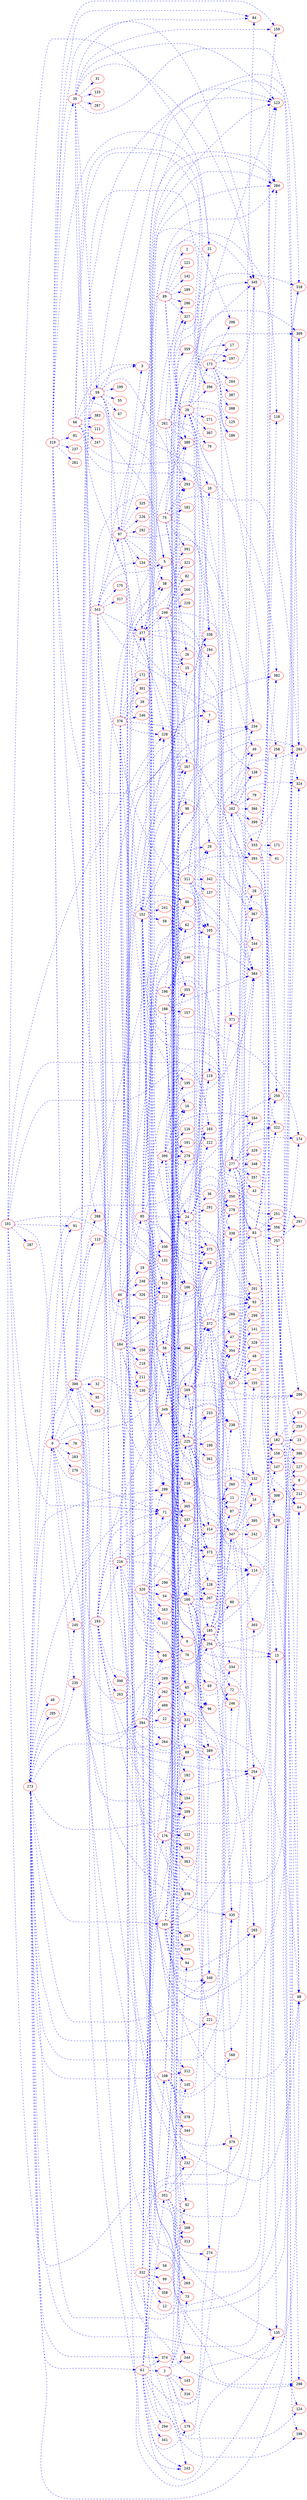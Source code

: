 digraph dumpedGraph {
		node[color=Red,fontname=Courier]
		edge[color=Blue,style=dashed]
		rankdir=LR; //Rank Direction Left to Right
		/*Total Nodes : 54 */
"0"->{"44" "62" "71" "78" "91" "93" "113" "183" "235" "245" "269" "276" "300"}
"2"->{"21" "73" "94" "135" "143" "168" "179" "243" "244" "316"}
"20"->{"10" "13" "17" "21" "70" "83" "105" "173" "197" "258" "271" "307" "336" "396"}
"24"->{"36" "47" "105" "132" "165" "185" "222" "278" "291" "336" "354" "373" "375"}
"35"->{"31" "59" "84" "90" "123" "133" "145" "159" "203" "287" "345"}
"44"->{"7" "19" "68" "85" "86" "244" "248" "303" "312" "326"}
"56"->{"10" "68" "90" "100" "105" "128" "233" "345" "364" "373" "380"}
"59"->{"3" "5" "38" "49" "55" "67" "97" "123" "199" "293" "318"}
"61"->{"2" "65" "108" "135" "179" "203" "243" "274" "280" "284" "294" "341" "351" "374" "379"}
"66"->{"3" "7" "59" "111" "144" "186" "247" "288" "382" "383" "396"}
"75"->{"20" "26" "93" "123" "181" "203" "293" "336" "375" "391"}
"83"->{"13" "123" "147" "158" "250" "251" "257" "258" "322" "356"}
"85"->{"15" "24" "63" "105" "106" "131" "213" "278" "284" "314" "337" "373" "384" "395"}
"89"->{"1" "96" "118" "121" "142" "189" "286" "327" "365" "380"}
"97"->{"3" "114" "134" "168" "194" "225" "226" "284" "292" "324" "325" "355" "377"}
"100"->{"29" "69" "96" "128" "221" "256" "260" "267" "334" "347" "372" "389"}
"101"->{"0" "21" "63" "71" "91" "165" "187" "222" "228" "254" "273"}
"102"->{"49" "79" "138" "234" "324" "333" "366" "367" "393" "399"}
"103"->{"24" "88" "94" "105" "132" "185" "207" "246" "265" "339" "340" "370" "373" "386"}
"108"->{"92" "109" "154" "160" "192" "260" "273" "312" "344" "378" "379" "389"}
"127"->{"48" "52" "84" "141" "155" "265" "299" "318" "328" "367"}
"152"->{"29" "56" "58" "68" "83" "105" "167" "174" "228" "234" "241" "250" "277" "280" "330" "345"}
"169"->{"63" "119" "127" "138" "200" "201" "238" "274" "314" "372"}
"173"->{"17" "125" "186" "197" "204" "206" "338" "345" "387" "388"}
"176"->{"63" "122" "151" "169" "232" "250" "253" "279" "308" "314" "355" "363"}
"182"->{"23" "57" "64" "68" "124" "198" "203" "208" "324" "386"}
"184"->{"60" "72" "83" "130" "150" "152" "219" "267" "327" "330" "382" "392"}
"185"->{"11" "47" "80" "114" "155" "158" "246" "278" "334" "354"}
"188"->{"65" "87" "157" "167" "200" "279" "293" "355" "367" "384"}
"193"->{"38" "71" "216" "232" "254" "263" "349" "365" "370" "390"}
"196"->{"16" "49" "62" "86" "88" "140" "165" "265" "327" "350"}
"216"->{"8" "64" "96" "100" "112" "211" "234" "256" "335" "336" "372" "377"}
"225"->{"11" "14" "47" "93" "114" "132" "164" "185" "190" "194" "233" "246" "254" "340" "347" "354" "361" "375"}
"240"->{"15" "82" "127" "138" "166" "167" "169" "220" "309" "321" "322" "377" "391"}
"256"->{"13" "72" "87" "93" "147" "160" "238" "347" "379" "384"}
"257"->{"8" "174" "200" "203" "212" "227" "253" "297" "309" "318"}
"261"->{"102" "286" "293" "318" "327" "331" "336" "345" "359" "380"}
"273"->{"0" "13" "40" "61" "92" "103" "109" "165" "185" "205" "212" "221" "235" "245" "280" "300" "335" "340" "373" "374"}
"277"->{"28" "43" "64" "83" "93" "174" "201" "251" "297" "322" "329" "345" "348" "356" "357"}
"300"->{"5" "26" "32" "59" "60" "62" "93" "95" "113" "123" "208" "264" "288" "335" "352" "394" "396"}
"311"->{"7" "29" "105" "119" "137" "182" "309" "342" "371" "384"}
"319"->{"21" "35" "81" "84" "159" "237" "243" "250" "254" "281" "345" "392"}
"320"->{"13" "54" "68" "71" "112" "163" "290" "315" "337" "365"}
"332"->{"12" "50" "99" "124" "176" "185" "198" "225" "265" "358"}
"333"->{"41" "118" "135" "159" "170" "171" "182" "284" "308" "382"}
"343"->{"5" "97" "105" "109" "134" "154" "175" "260" "284" "317" "377" "384"}
"347"->{"14" "114" "132" "144" "164" "242" "254" "303" "305" "384"}
"349"->{"9" "16" "76" "106" "192" "203" "218" "337" "375" "393"}
"351"->{"135" "145" "170" "186" "232" "269" "274" "313" "331" "338"}
"372"->{"68" "102" "127" "260" "266" "277" "335" "350" "371" "377"}
"376"->{"29" "39" "123" "146" "152" "172" "195" "211" "228" "234" "280" "284" "301" "389"}
"377"->{"5" "28" "38" "73" "206" "228" "238" "240" "315" "384"}
"394"->{"22" "56" "60" "208" "209" "227" "262" "264" "335" "380" "400"}
"395"->{"16" "24" "63" "94" "106" "116" "164" "165" "191" "195" "279" "336" "375" "384"}
}